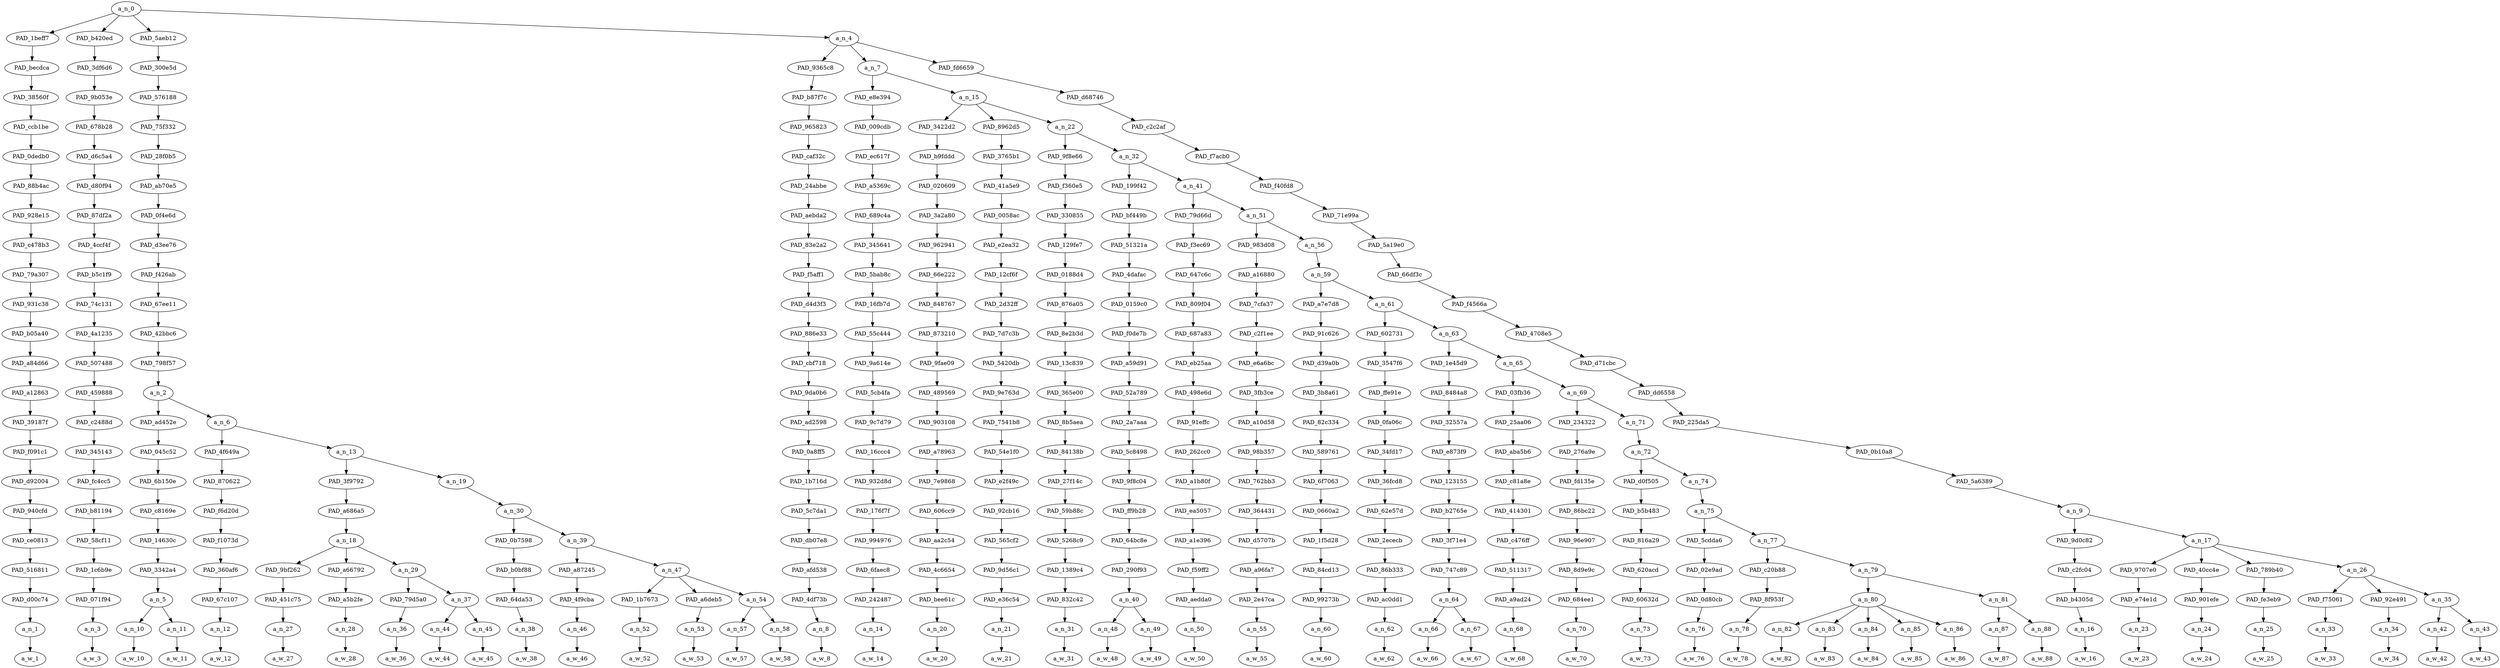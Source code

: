 strict digraph "" {
	a_n_0	[div_dir=1,
		index=0,
		level=22,
		pos="12.905120001898872,22!",
		text_span="[0, 1, 2, 3, 4, 5, 6, 7, 8, 9, 10, 11, 12, 13, 14, 15, 16, 17, 18, 19, 20, 21, 22, 23, 24, 25, 26, 27, 28, 29, 30, 31, 32, 33, 34, \
35, 36, 37, 38, 39, 40, 41, 42, 43, 44, 45, 46, 47, 48]",
		value=1.00000001];
	PAD_1beff7	[div_dir=1,
		index=0,
		level=21,
		pos="0.0,21!",
		text_span="[0]",
		value=0.03447274];
	a_n_0 -> PAD_1beff7;
	PAD_b420ed	[div_dir=1,
		index=2,
		level=21,
		pos="15.0,21!",
		text_span="[15]",
		value=0.00971196];
	a_n_0 -> PAD_b420ed;
	PAD_5aeb12	[div_dir=1,
		index=1,
		level=21,
		pos="3.411458333333333,21!",
		text_span="[1, 2, 3, 4, 5, 6, 7, 8, 9, 10, 11, 12, 13, 14]",
		value=0.22252629];
	a_n_0 -> PAD_5aeb12;
	a_n_4	[div_dir=1,
		index=3,
		level=21,
		pos="33.209021674262154,21!",
		text_span="[16, 17, 18, 19, 20, 21, 22, 23, 24, 25, 26, 27, 28, 29, 30, 31, 32, 33, 34, 35, 36, 37, 38, 39, 40, 41, 42, 43, 44, 45, 46, 47, \
48]",
		value=0.73324550];
	a_n_0 -> a_n_4;
	PAD_becdca	[div_dir=1,
		index=0,
		level=20,
		pos="0.0,20!",
		text_span="[0]",
		value=0.03447274];
	PAD_1beff7 -> PAD_becdca;
	PAD_38560f	[div_dir=1,
		index=0,
		level=19,
		pos="0.0,19!",
		text_span="[0]",
		value=0.03447274];
	PAD_becdca -> PAD_38560f;
	PAD_ccb1be	[div_dir=1,
		index=0,
		level=18,
		pos="0.0,18!",
		text_span="[0]",
		value=0.03447274];
	PAD_38560f -> PAD_ccb1be;
	PAD_0dedb0	[div_dir=1,
		index=0,
		level=17,
		pos="0.0,17!",
		text_span="[0]",
		value=0.03447274];
	PAD_ccb1be -> PAD_0dedb0;
	PAD_88b4ac	[div_dir=1,
		index=0,
		level=16,
		pos="0.0,16!",
		text_span="[0]",
		value=0.03447274];
	PAD_0dedb0 -> PAD_88b4ac;
	PAD_928e15	[div_dir=1,
		index=0,
		level=15,
		pos="0.0,15!",
		text_span="[0]",
		value=0.03447274];
	PAD_88b4ac -> PAD_928e15;
	PAD_c478b3	[div_dir=1,
		index=0,
		level=14,
		pos="0.0,14!",
		text_span="[0]",
		value=0.03447274];
	PAD_928e15 -> PAD_c478b3;
	PAD_79a307	[div_dir=1,
		index=0,
		level=13,
		pos="0.0,13!",
		text_span="[0]",
		value=0.03447274];
	PAD_c478b3 -> PAD_79a307;
	PAD_931c38	[div_dir=1,
		index=0,
		level=12,
		pos="0.0,12!",
		text_span="[0]",
		value=0.03447274];
	PAD_79a307 -> PAD_931c38;
	PAD_b05a40	[div_dir=1,
		index=0,
		level=11,
		pos="0.0,11!",
		text_span="[0]",
		value=0.03447274];
	PAD_931c38 -> PAD_b05a40;
	PAD_a84d66	[div_dir=1,
		index=0,
		level=10,
		pos="0.0,10!",
		text_span="[0]",
		value=0.03447274];
	PAD_b05a40 -> PAD_a84d66;
	PAD_a12863	[div_dir=1,
		index=0,
		level=9,
		pos="0.0,9!",
		text_span="[0]",
		value=0.03447274];
	PAD_a84d66 -> PAD_a12863;
	PAD_39187f	[div_dir=1,
		index=0,
		level=8,
		pos="0.0,8!",
		text_span="[0]",
		value=0.03447274];
	PAD_a12863 -> PAD_39187f;
	PAD_f091c1	[div_dir=1,
		index=0,
		level=7,
		pos="0.0,7!",
		text_span="[0]",
		value=0.03447274];
	PAD_39187f -> PAD_f091c1;
	PAD_d92004	[div_dir=1,
		index=0,
		level=6,
		pos="0.0,6!",
		text_span="[0]",
		value=0.03447274];
	PAD_f091c1 -> PAD_d92004;
	PAD_940cfd	[div_dir=1,
		index=0,
		level=5,
		pos="0.0,5!",
		text_span="[0]",
		value=0.03447274];
	PAD_d92004 -> PAD_940cfd;
	PAD_ce0813	[div_dir=1,
		index=0,
		level=4,
		pos="0.0,4!",
		text_span="[0]",
		value=0.03447274];
	PAD_940cfd -> PAD_ce0813;
	PAD_516811	[div_dir=1,
		index=0,
		level=3,
		pos="0.0,3!",
		text_span="[0]",
		value=0.03447274];
	PAD_ce0813 -> PAD_516811;
	PAD_d00c74	[div_dir=1,
		index=0,
		level=2,
		pos="0.0,2!",
		text_span="[0]",
		value=0.03447274];
	PAD_516811 -> PAD_d00c74;
	a_n_1	[div_dir=1,
		index=0,
		level=1,
		pos="0.0,1!",
		text_span="[0]",
		value=0.03447274];
	PAD_d00c74 -> a_n_1;
	a_w_1	[div_dir=0,
		index=0,
		level=0,
		pos="0,0!",
		text_span="[0]",
		value="<user>"];
	a_n_1 -> a_w_1;
	PAD_3df6d6	[div_dir=1,
		index=2,
		level=20,
		pos="15.0,20!",
		text_span="[15]",
		value=0.00971196];
	PAD_b420ed -> PAD_3df6d6;
	PAD_9b053e	[div_dir=1,
		index=2,
		level=19,
		pos="15.0,19!",
		text_span="[15]",
		value=0.00971196];
	PAD_3df6d6 -> PAD_9b053e;
	PAD_678b28	[div_dir=1,
		index=2,
		level=18,
		pos="15.0,18!",
		text_span="[15]",
		value=0.00971196];
	PAD_9b053e -> PAD_678b28;
	PAD_d6c5a4	[div_dir=1,
		index=2,
		level=17,
		pos="15.0,17!",
		text_span="[15]",
		value=0.00971196];
	PAD_678b28 -> PAD_d6c5a4;
	PAD_d80f94	[div_dir=1,
		index=2,
		level=16,
		pos="15.0,16!",
		text_span="[15]",
		value=0.00971196];
	PAD_d6c5a4 -> PAD_d80f94;
	PAD_87df2a	[div_dir=1,
		index=2,
		level=15,
		pos="15.0,15!",
		text_span="[15]",
		value=0.00971196];
	PAD_d80f94 -> PAD_87df2a;
	PAD_4ccf4f	[div_dir=1,
		index=2,
		level=14,
		pos="15.0,14!",
		text_span="[15]",
		value=0.00971196];
	PAD_87df2a -> PAD_4ccf4f;
	PAD_b5c1f9	[div_dir=1,
		index=2,
		level=13,
		pos="15.0,13!",
		text_span="[15]",
		value=0.00971196];
	PAD_4ccf4f -> PAD_b5c1f9;
	PAD_74c131	[div_dir=1,
		index=2,
		level=12,
		pos="15.0,12!",
		text_span="[15]",
		value=0.00971196];
	PAD_b5c1f9 -> PAD_74c131;
	PAD_4a1235	[div_dir=1,
		index=2,
		level=11,
		pos="15.0,11!",
		text_span="[15]",
		value=0.00971196];
	PAD_74c131 -> PAD_4a1235;
	PAD_507488	[div_dir=1,
		index=2,
		level=10,
		pos="15.0,10!",
		text_span="[15]",
		value=0.00971196];
	PAD_4a1235 -> PAD_507488;
	PAD_459888	[div_dir=1,
		index=2,
		level=9,
		pos="15.0,9!",
		text_span="[15]",
		value=0.00971196];
	PAD_507488 -> PAD_459888;
	PAD_c2488d	[div_dir=1,
		index=3,
		level=8,
		pos="15.0,8!",
		text_span="[15]",
		value=0.00971196];
	PAD_459888 -> PAD_c2488d;
	PAD_345143	[div_dir=1,
		index=4,
		level=7,
		pos="15.0,7!",
		text_span="[15]",
		value=0.00971196];
	PAD_c2488d -> PAD_345143;
	PAD_fc4cc5	[div_dir=1,
		index=5,
		level=6,
		pos="15.0,6!",
		text_span="[15]",
		value=0.00971196];
	PAD_345143 -> PAD_fc4cc5;
	PAD_b81194	[div_dir=1,
		index=5,
		level=5,
		pos="15.0,5!",
		text_span="[15]",
		value=0.00971196];
	PAD_fc4cc5 -> PAD_b81194;
	PAD_58cf11	[div_dir=1,
		index=6,
		level=4,
		pos="15.0,4!",
		text_span="[15]",
		value=0.00971196];
	PAD_b81194 -> PAD_58cf11;
	PAD_1c6b9e	[div_dir=1,
		index=9,
		level=3,
		pos="15.0,3!",
		text_span="[15]",
		value=0.00971196];
	PAD_58cf11 -> PAD_1c6b9e;
	PAD_071f94	[div_dir=1,
		index=12,
		level=2,
		pos="15.0,2!",
		text_span="[15]",
		value=0.00971196];
	PAD_1c6b9e -> PAD_071f94;
	a_n_3	[div_dir=1,
		index=15,
		level=1,
		pos="15.0,1!",
		text_span="[15]",
		value=0.00971196];
	PAD_071f94 -> a_n_3;
	a_w_3	[div_dir=0,
		index=15,
		level=0,
		pos="15,0!",
		text_span="[15]",
		value=but];
	a_n_3 -> a_w_3;
	PAD_300e5d	[div_dir=1,
		index=1,
		level=20,
		pos="3.411458333333333,20!",
		text_span="[1, 2, 3, 4, 5, 6, 7, 8, 9, 10, 11, 12, 13, 14]",
		value=0.22252629];
	PAD_5aeb12 -> PAD_300e5d;
	PAD_576188	[div_dir=1,
		index=1,
		level=19,
		pos="3.411458333333333,19!",
		text_span="[1, 2, 3, 4, 5, 6, 7, 8, 9, 10, 11, 12, 13, 14]",
		value=0.22252629];
	PAD_300e5d -> PAD_576188;
	PAD_75f332	[div_dir=1,
		index=1,
		level=18,
		pos="3.411458333333333,18!",
		text_span="[1, 2, 3, 4, 5, 6, 7, 8, 9, 10, 11, 12, 13, 14]",
		value=0.22252629];
	PAD_576188 -> PAD_75f332;
	PAD_28f0b5	[div_dir=1,
		index=1,
		level=17,
		pos="3.411458333333333,17!",
		text_span="[1, 2, 3, 4, 5, 6, 7, 8, 9, 10, 11, 12, 13, 14]",
		value=0.22252629];
	PAD_75f332 -> PAD_28f0b5;
	PAD_ab70e5	[div_dir=1,
		index=1,
		level=16,
		pos="3.411458333333333,16!",
		text_span="[1, 2, 3, 4, 5, 6, 7, 8, 9, 10, 11, 12, 13, 14]",
		value=0.22252629];
	PAD_28f0b5 -> PAD_ab70e5;
	PAD_0f4e6d	[div_dir=1,
		index=1,
		level=15,
		pos="3.411458333333333,15!",
		text_span="[1, 2, 3, 4, 5, 6, 7, 8, 9, 10, 11, 12, 13, 14]",
		value=0.22252629];
	PAD_ab70e5 -> PAD_0f4e6d;
	PAD_d3ee76	[div_dir=1,
		index=1,
		level=14,
		pos="3.411458333333333,14!",
		text_span="[1, 2, 3, 4, 5, 6, 7, 8, 9, 10, 11, 12, 13, 14]",
		value=0.22252629];
	PAD_0f4e6d -> PAD_d3ee76;
	PAD_f426ab	[div_dir=1,
		index=1,
		level=13,
		pos="3.411458333333333,13!",
		text_span="[1, 2, 3, 4, 5, 6, 7, 8, 9, 10, 11, 12, 13, 14]",
		value=0.22252629];
	PAD_d3ee76 -> PAD_f426ab;
	PAD_67ee11	[div_dir=1,
		index=1,
		level=12,
		pos="3.411458333333333,12!",
		text_span="[1, 2, 3, 4, 5, 6, 7, 8, 9, 10, 11, 12, 13, 14]",
		value=0.22252629];
	PAD_f426ab -> PAD_67ee11;
	PAD_42bbc6	[div_dir=1,
		index=1,
		level=11,
		pos="3.411458333333333,11!",
		text_span="[1, 2, 3, 4, 5, 6, 7, 8, 9, 10, 11, 12, 13, 14]",
		value=0.22252629];
	PAD_67ee11 -> PAD_42bbc6;
	PAD_798f57	[div_dir=1,
		index=1,
		level=10,
		pos="3.411458333333333,10!",
		text_span="[1, 2, 3, 4, 5, 6, 7, 8, 9, 10, 11, 12, 13, 14]",
		value=0.22252629];
	PAD_42bbc6 -> PAD_798f57;
	a_n_2	[div_dir=1,
		index=1,
		level=9,
		pos="3.411458333333333,9!",
		text_span="[1, 2, 3, 4, 5, 6, 7, 8, 9, 10, 11, 12, 13, 14]",
		value=0.22252629];
	PAD_798f57 -> a_n_2;
	PAD_ad452e	[div_dir=-1,
		index=1,
		level=8,
		pos="1.5,8!",
		text_span="[1, 2]",
		value=0.04190209];
	a_n_2 -> PAD_ad452e;
	a_n_6	[div_dir=1,
		index=2,
		level=8,
		pos="5.322916666666666,8!",
		text_span="[3, 4, 5, 6, 7, 8, 9, 10, 11, 12, 13, 14]",
		value=0.18061878];
	a_n_2 -> a_n_6;
	PAD_045c52	[div_dir=-1,
		index=1,
		level=7,
		pos="1.5,7!",
		text_span="[1, 2]",
		value=0.04190209];
	PAD_ad452e -> PAD_045c52;
	PAD_6b150e	[div_dir=-1,
		index=1,
		level=6,
		pos="1.5,6!",
		text_span="[1, 2]",
		value=0.04190209];
	PAD_045c52 -> PAD_6b150e;
	PAD_c8169e	[div_dir=-1,
		index=1,
		level=5,
		pos="1.5,5!",
		text_span="[1, 2]",
		value=0.04190209];
	PAD_6b150e -> PAD_c8169e;
	PAD_14630c	[div_dir=-1,
		index=1,
		level=4,
		pos="1.5,4!",
		text_span="[1, 2]",
		value=0.04190209];
	PAD_c8169e -> PAD_14630c;
	PAD_3342a4	[div_dir=-1,
		index=1,
		level=3,
		pos="1.5,3!",
		text_span="[1, 2]",
		value=0.04190209];
	PAD_14630c -> PAD_3342a4;
	a_n_5	[div_dir=-1,
		index=1,
		level=2,
		pos="1.5,2!",
		text_span="[1, 2]",
		value=0.04190209];
	PAD_3342a4 -> a_n_5;
	a_n_10	[div_dir=1,
		index=1,
		level=1,
		pos="1.0,1!",
		text_span="[1]",
		value=0.01861498];
	a_n_5 -> a_n_10;
	a_n_11	[div_dir=-1,
		index=2,
		level=1,
		pos="2.0,1!",
		text_span="[2]",
		value=0.02326236];
	a_n_5 -> a_n_11;
	a_w_10	[div_dir=0,
		index=1,
		level=0,
		pos="1,0!",
		text_span="[1]",
		value=some];
	a_n_10 -> a_w_10;
	a_w_11	[div_dir=0,
		index=2,
		level=0,
		pos="2,0!",
		text_span="[2]",
		value=apologies];
	a_n_11 -> a_w_11;
	PAD_4f649a	[div_dir=1,
		index=2,
		level=7,
		pos="3.0,7!",
		text_span="[3]",
		value=0.01387198];
	a_n_6 -> PAD_4f649a;
	a_n_13	[div_dir=1,
		index=3,
		level=7,
		pos="7.645833333333333,7!",
		text_span="[4, 5, 6, 7, 8, 9, 10, 11, 12, 13, 14]",
		value=0.16673089];
	a_n_6 -> a_n_13;
	PAD_870622	[div_dir=1,
		index=2,
		level=6,
		pos="3.0,6!",
		text_span="[3]",
		value=0.01387198];
	PAD_4f649a -> PAD_870622;
	PAD_f6d20d	[div_dir=1,
		index=2,
		level=5,
		pos="3.0,5!",
		text_span="[3]",
		value=0.01387198];
	PAD_870622 -> PAD_f6d20d;
	PAD_f1073d	[div_dir=1,
		index=2,
		level=4,
		pos="3.0,4!",
		text_span="[3]",
		value=0.01387198];
	PAD_f6d20d -> PAD_f1073d;
	PAD_360af6	[div_dir=1,
		index=2,
		level=3,
		pos="3.0,3!",
		text_span="[3]",
		value=0.01387198];
	PAD_f1073d -> PAD_360af6;
	PAD_67c107	[div_dir=1,
		index=2,
		level=2,
		pos="3.0,2!",
		text_span="[3]",
		value=0.01387198];
	PAD_360af6 -> PAD_67c107;
	a_n_12	[div_dir=1,
		index=3,
		level=1,
		pos="3.0,1!",
		text_span="[3]",
		value=0.01387198];
	PAD_67c107 -> a_n_12;
	a_w_12	[div_dir=0,
		index=3,
		level=0,
		pos="3,0!",
		text_span="[3]",
		value=are];
	a_n_12 -> a_w_12;
	PAD_3f9792	[div_dir=-1,
		index=3,
		level=6,
		pos="5.25,6!",
		text_span="[4, 5, 6, 7, 8]",
		value=0.07529135];
	a_n_13 -> PAD_3f9792;
	a_n_19	[div_dir=1,
		index=4,
		level=6,
		pos="10.041666666666666,6!",
		text_span="[9, 10, 11, 12, 13, 14]",
		value=0.09142578];
	a_n_13 -> a_n_19;
	PAD_a686a5	[div_dir=-1,
		index=3,
		level=5,
		pos="5.25,5!",
		text_span="[4, 5, 6, 7, 8]",
		value=0.07529135];
	PAD_3f9792 -> PAD_a686a5;
	a_n_18	[div_dir=-1,
		index=3,
		level=4,
		pos="5.25,4!",
		text_span="[4, 5, 6, 7, 8]",
		value=0.07529135];
	PAD_a686a5 -> a_n_18;
	PAD_9bf262	[div_dir=1,
		index=3,
		level=3,
		pos="4.0,3!",
		text_span="[4]",
		value=0.02130308];
	a_n_18 -> PAD_9bf262;
	PAD_a66792	[div_dir=1,
		index=4,
		level=3,
		pos="5.0,3!",
		text_span="[5]",
		value=0.01234890];
	a_n_18 -> PAD_a66792;
	a_n_29	[div_dir=-1,
		index=5,
		level=3,
		pos="6.75,3!",
		text_span="[6, 7, 8]",
		value=0.04163036];
	a_n_18 -> a_n_29;
	PAD_451c75	[div_dir=1,
		index=3,
		level=2,
		pos="4.0,2!",
		text_span="[4]",
		value=0.02130308];
	PAD_9bf262 -> PAD_451c75;
	a_n_27	[div_dir=1,
		index=4,
		level=1,
		pos="4.0,1!",
		text_span="[4]",
		value=0.02130308];
	PAD_451c75 -> a_n_27;
	a_w_27	[div_dir=0,
		index=4,
		level=0,
		pos="4,0!",
		text_span="[4]",
		value=genuine];
	a_n_27 -> a_w_27;
	PAD_a5b2fe	[div_dir=1,
		index=4,
		level=2,
		pos="5.0,2!",
		text_span="[5]",
		value=0.01234890];
	PAD_a66792 -> PAD_a5b2fe;
	a_n_28	[div_dir=1,
		index=5,
		level=1,
		pos="5.0,1!",
		text_span="[5]",
		value=0.01234890];
	PAD_a5b2fe -> a_n_28;
	a_w_28	[div_dir=0,
		index=5,
		level=0,
		pos="5,0!",
		text_span="[5]",
		value=and];
	a_n_28 -> a_w_28;
	PAD_79d5a0	[div_dir=1,
		index=5,
		level=2,
		pos="6.0,2!",
		text_span="[6]",
		value=0.01152310];
	a_n_29 -> PAD_79d5a0;
	a_n_37	[div_dir=-1,
		index=6,
		level=2,
		pos="7.5,2!",
		text_span="[7, 8]",
		value=0.03006750];
	a_n_29 -> a_n_37;
	a_n_36	[div_dir=1,
		index=6,
		level=1,
		pos="6.0,1!",
		text_span="[6]",
		value=0.01152310];
	PAD_79d5a0 -> a_n_36;
	a_w_36	[div_dir=0,
		index=6,
		level=0,
		pos="6,0!",
		text_span="[6]",
		value=from];
	a_n_36 -> a_w_36;
	a_n_44	[div_dir=-1,
		index=7,
		level=1,
		pos="7.0,1!",
		text_span="[7]",
		value=0.01093922];
	a_n_37 -> a_n_44;
	a_n_45	[div_dir=-1,
		index=8,
		level=1,
		pos="8.0,1!",
		text_span="[8]",
		value=0.01906449];
	a_n_37 -> a_n_45;
	a_w_44	[div_dir=0,
		index=7,
		level=0,
		pos="7,0!",
		text_span="[7]",
		value=the];
	a_n_44 -> a_w_44;
	a_w_45	[div_dir=0,
		index=8,
		level=0,
		pos="8,0!",
		text_span="[8]",
		value=heart];
	a_n_45 -> a_w_45;
	a_n_30	[div_dir=1,
		index=4,
		level=5,
		pos="10.041666666666666,5!",
		text_span="[9, 10, 11, 12, 13, 14]",
		value=0.09139891];
	a_n_19 -> a_n_30;
	PAD_0b7598	[div_dir=-1,
		index=4,
		level=4,
		pos="9.0,4!",
		text_span="[9]",
		value=0.01215297];
	a_n_30 -> PAD_0b7598;
	a_n_39	[div_dir=1,
		index=5,
		level=4,
		pos="11.083333333333332,4!",
		text_span="[10, 11, 12, 13, 14]",
		value=0.07921907];
	a_n_30 -> a_n_39;
	PAD_b0bf88	[div_dir=-1,
		index=6,
		level=3,
		pos="9.0,3!",
		text_span="[9]",
		value=0.01215297];
	PAD_0b7598 -> PAD_b0bf88;
	PAD_64da53	[div_dir=-1,
		index=7,
		level=2,
		pos="9.0,2!",
		text_span="[9]",
		value=0.01215297];
	PAD_b0bf88 -> PAD_64da53;
	a_n_38	[div_dir=-1,
		index=9,
		level=1,
		pos="9.0,1!",
		text_span="[9]",
		value=0.01215297];
	PAD_64da53 -> a_n_38;
	a_w_38	[div_dir=0,
		index=9,
		level=0,
		pos="9,0!",
		text_span="[9]",
		value=this];
	a_n_38 -> a_w_38;
	PAD_a87245	[div_dir=-1,
		index=7,
		level=3,
		pos="10.0,3!",
		text_span="[10]",
		value=0.01193823];
	a_n_39 -> PAD_a87245;
	a_n_47	[div_dir=1,
		index=8,
		level=3,
		pos="12.166666666666666,3!",
		text_span="[11, 12, 13, 14]",
		value=0.06724664];
	a_n_39 -> a_n_47;
	PAD_4f9cba	[div_dir=-1,
		index=8,
		level=2,
		pos="10.0,2!",
		text_span="[10]",
		value=0.01193823];
	PAD_a87245 -> PAD_4f9cba;
	a_n_46	[div_dir=-1,
		index=10,
		level=1,
		pos="10.0,1!",
		text_span="[10]",
		value=0.01193823];
	PAD_4f9cba -> a_n_46;
	a_w_46	[div_dir=0,
		index=10,
		level=0,
		pos="10,0!",
		text_span="[10]",
		value=is];
	a_n_46 -> a_w_46;
	PAD_1b7673	[div_dir=1,
		index=9,
		level=2,
		pos="11.0,2!",
		text_span="[11]",
		value=0.01833222];
	a_n_47 -> PAD_1b7673;
	PAD_a6deb5	[div_dir=1,
		index=10,
		level=2,
		pos="12.0,2!",
		text_span="[12]",
		value=0.01620833];
	a_n_47 -> PAD_a6deb5;
	a_n_54	[div_dir=1,
		index=11,
		level=2,
		pos="13.5,2!",
		text_span="[13, 14]",
		value=0.03264577];
	a_n_47 -> a_n_54;
	a_n_52	[div_dir=1,
		index=11,
		level=1,
		pos="11.0,1!",
		text_span="[11]",
		value=0.01833222];
	PAD_1b7673 -> a_n_52;
	a_w_52	[div_dir=0,
		index=11,
		level=0,
		pos="11,0!",
		text_span="[11]",
		value=lame];
	a_n_52 -> a_w_52;
	a_n_53	[div_dir=1,
		index=12,
		level=1,
		pos="12.0,1!",
		text_span="[12]",
		value=0.01620833];
	PAD_a6deb5 -> a_n_53;
	a_w_53	[div_dir=0,
		index=12,
		level=0,
		pos="12,0!",
		text_span="[12]",
		value=merely];
	a_n_53 -> a_w_53;
	a_n_57	[div_dir=-1,
		index=13,
		level=1,
		pos="13.0,1!",
		text_span="[13]",
		value=0.01872699];
	a_n_54 -> a_n_57;
	a_n_58	[div_dir=1,
		index=14,
		level=1,
		pos="14.0,1!",
		text_span="[14]",
		value=0.01389809];
	a_n_54 -> a_n_58;
	a_w_57	[div_dir=0,
		index=13,
		level=0,
		pos="13,0!",
		text_span="[13]",
		value=damage];
	a_n_57 -> a_w_57;
	a_w_58	[div_dir=0,
		index=14,
		level=0,
		pos="14,0!",
		text_span="[14]",
		value=control];
	a_n_58 -> a_w_58;
	PAD_9365c8	[div_dir=1,
		index=4,
		level=20,
		pos="40.0,20!",
		text_span="[40]",
		value=0.01862203];
	a_n_4 -> PAD_9365c8;
	a_n_7	[div_dir=1,
		index=3,
		level=20,
		pos="17.231231689453125,20!",
		text_span="[16, 17, 18, 19, 20, 21, 22, 23, 24, 25, 26, 27, 28, 29, 30, 31, 32, 33, 34, 35, 36, 37, 38, 39]",
		value=0.42766916];
	a_n_4 -> a_n_7;
	PAD_fd6659	[div_dir=-1,
		index=5,
		level=20,
		pos="42.39583333333333,20!",
		text_span="[41, 42, 43, 44, 45, 46, 47, 48]",
		value=0.28692104];
	a_n_4 -> PAD_fd6659;
	PAD_b87f7c	[div_dir=1,
		index=5,
		level=19,
		pos="40.0,19!",
		text_span="[40]",
		value=0.01862203];
	PAD_9365c8 -> PAD_b87f7c;
	PAD_965823	[div_dir=1,
		index=7,
		level=18,
		pos="40.0,18!",
		text_span="[40]",
		value=0.01862203];
	PAD_b87f7c -> PAD_965823;
	PAD_caf32c	[div_dir=1,
		index=8,
		level=17,
		pos="40.0,17!",
		text_span="[40]",
		value=0.01862203];
	PAD_965823 -> PAD_caf32c;
	PAD_24abbe	[div_dir=1,
		index=9,
		level=16,
		pos="40.0,16!",
		text_span="[40]",
		value=0.01862203];
	PAD_caf32c -> PAD_24abbe;
	PAD_aebda2	[div_dir=1,
		index=10,
		level=15,
		pos="40.0,15!",
		text_span="[40]",
		value=0.01862203];
	PAD_24abbe -> PAD_aebda2;
	PAD_83e2a2	[div_dir=1,
		index=11,
		level=14,
		pos="40.0,14!",
		text_span="[40]",
		value=0.01862203];
	PAD_aebda2 -> PAD_83e2a2;
	PAD_f5aff1	[div_dir=1,
		index=11,
		level=13,
		pos="40.0,13!",
		text_span="[40]",
		value=0.01862203];
	PAD_83e2a2 -> PAD_f5aff1;
	PAD_d4d3f3	[div_dir=1,
		index=12,
		level=12,
		pos="40.0,12!",
		text_span="[40]",
		value=0.01862203];
	PAD_f5aff1 -> PAD_d4d3f3;
	PAD_886e33	[div_dir=1,
		index=13,
		level=11,
		pos="40.0,11!",
		text_span="[40]",
		value=0.01862203];
	PAD_d4d3f3 -> PAD_886e33;
	PAD_cbf718	[div_dir=1,
		index=14,
		level=10,
		pos="40.0,10!",
		text_span="[40]",
		value=0.01862203];
	PAD_886e33 -> PAD_cbf718;
	PAD_9da0b6	[div_dir=1,
		index=15,
		level=9,
		pos="40.0,9!",
		text_span="[40]",
		value=0.01862203];
	PAD_cbf718 -> PAD_9da0b6;
	PAD_ad2598	[div_dir=1,
		index=17,
		level=8,
		pos="40.0,8!",
		text_span="[40]",
		value=0.01862203];
	PAD_9da0b6 -> PAD_ad2598;
	PAD_0a8ff5	[div_dir=1,
		index=18,
		level=7,
		pos="40.0,7!",
		text_span="[40]",
		value=0.01862203];
	PAD_ad2598 -> PAD_0a8ff5;
	PAD_1b716d	[div_dir=1,
		index=20,
		level=6,
		pos="40.0,6!",
		text_span="[40]",
		value=0.01862203];
	PAD_0a8ff5 -> PAD_1b716d;
	PAD_5c7da1	[div_dir=1,
		index=20,
		level=5,
		pos="40.0,5!",
		text_span="[40]",
		value=0.01862203];
	PAD_1b716d -> PAD_5c7da1;
	PAD_db07e8	[div_dir=1,
		index=22,
		level=4,
		pos="40.0,4!",
		text_span="[40]",
		value=0.01862203];
	PAD_5c7da1 -> PAD_db07e8;
	PAD_afd538	[div_dir=1,
		index=26,
		level=3,
		pos="40.0,3!",
		text_span="[40]",
		value=0.01862203];
	PAD_db07e8 -> PAD_afd538;
	PAD_4df73b	[div_dir=1,
		index=30,
		level=2,
		pos="40.0,2!",
		text_span="[40]",
		value=0.01862203];
	PAD_afd538 -> PAD_4df73b;
	a_n_8	[div_dir=1,
		index=40,
		level=1,
		pos="40.0,1!",
		text_span="[40]",
		value=0.01862203];
	PAD_4df73b -> a_n_8;
	a_w_8	[div_dir=0,
		index=40,
		level=0,
		pos="40,0!",
		text_span="[40]",
		value=you1];
	a_n_8 -> a_w_8;
	PAD_e8e394	[div_dir=-1,
		index=3,
		level=19,
		pos="16.0,19!",
		text_span="[16]",
		value=0.01302394];
	a_n_7 -> PAD_e8e394;
	a_n_15	[div_dir=1,
		index=4,
		level=19,
		pos="18.46246337890625,19!",
		text_span="[17, 18, 19, 20, 21, 22, 23, 24, 25, 26, 27, 28, 29, 30, 31, 32, 33, 34, 35, 36, 37, 38, 39]",
		value=0.41454305];
	a_n_7 -> a_n_15;
	PAD_009cdb	[div_dir=-1,
		index=3,
		level=18,
		pos="16.0,18!",
		text_span="[16]",
		value=0.01302394];
	PAD_e8e394 -> PAD_009cdb;
	PAD_ec617f	[div_dir=-1,
		index=3,
		level=17,
		pos="16.0,17!",
		text_span="[16]",
		value=0.01302394];
	PAD_009cdb -> PAD_ec617f;
	PAD_a5369c	[div_dir=-1,
		index=3,
		level=16,
		pos="16.0,16!",
		text_span="[16]",
		value=0.01302394];
	PAD_ec617f -> PAD_a5369c;
	PAD_689c4a	[div_dir=-1,
		index=3,
		level=15,
		pos="16.0,15!",
		text_span="[16]",
		value=0.01302394];
	PAD_a5369c -> PAD_689c4a;
	PAD_345641	[div_dir=-1,
		index=3,
		level=14,
		pos="16.0,14!",
		text_span="[16]",
		value=0.01302394];
	PAD_689c4a -> PAD_345641;
	PAD_5bab8c	[div_dir=-1,
		index=3,
		level=13,
		pos="16.0,13!",
		text_span="[16]",
		value=0.01302394];
	PAD_345641 -> PAD_5bab8c;
	PAD_16fb7d	[div_dir=-1,
		index=3,
		level=12,
		pos="16.0,12!",
		text_span="[16]",
		value=0.01302394];
	PAD_5bab8c -> PAD_16fb7d;
	PAD_55c444	[div_dir=-1,
		index=3,
		level=11,
		pos="16.0,11!",
		text_span="[16]",
		value=0.01302394];
	PAD_16fb7d -> PAD_55c444;
	PAD_9a614e	[div_dir=-1,
		index=3,
		level=10,
		pos="16.0,10!",
		text_span="[16]",
		value=0.01302394];
	PAD_55c444 -> PAD_9a614e;
	PAD_5cb4fa	[div_dir=-1,
		index=3,
		level=9,
		pos="16.0,9!",
		text_span="[16]",
		value=0.01302394];
	PAD_9a614e -> PAD_5cb4fa;
	PAD_9c7d79	[div_dir=-1,
		index=4,
		level=8,
		pos="16.0,8!",
		text_span="[16]",
		value=0.01302394];
	PAD_5cb4fa -> PAD_9c7d79;
	PAD_16ccc4	[div_dir=-1,
		index=5,
		level=7,
		pos="16.0,7!",
		text_span="[16]",
		value=0.01302394];
	PAD_9c7d79 -> PAD_16ccc4;
	PAD_932d8d	[div_dir=-1,
		index=6,
		level=6,
		pos="16.0,6!",
		text_span="[16]",
		value=0.01302394];
	PAD_16ccc4 -> PAD_932d8d;
	PAD_176f7f	[div_dir=-1,
		index=6,
		level=5,
		pos="16.0,5!",
		text_span="[16]",
		value=0.01302394];
	PAD_932d8d -> PAD_176f7f;
	PAD_994976	[div_dir=-1,
		index=7,
		level=4,
		pos="16.0,4!",
		text_span="[16]",
		value=0.01302394];
	PAD_176f7f -> PAD_994976;
	PAD_6faec8	[div_dir=-1,
		index=10,
		level=3,
		pos="16.0,3!",
		text_span="[16]",
		value=0.01302394];
	PAD_994976 -> PAD_6faec8;
	PAD_242487	[div_dir=-1,
		index=13,
		level=2,
		pos="16.0,2!",
		text_span="[16]",
		value=0.01302394];
	PAD_6faec8 -> PAD_242487;
	a_n_14	[div_dir=-1,
		index=16,
		level=1,
		pos="16.0,1!",
		text_span="[16]",
		value=0.01302394];
	PAD_242487 -> a_n_14;
	a_w_14	[div_dir=0,
		index=16,
		level=0,
		pos="16,0!",
		text_span="[16]",
		value=you];
	a_n_14 -> a_w_14;
	PAD_3422d2	[div_dir=-1,
		index=4,
		level=18,
		pos="17.0,18!",
		text_span="[17]",
		value=0.01052874];
	a_n_15 -> PAD_3422d2;
	PAD_8962d5	[div_dir=1,
		index=5,
		level=18,
		pos="18.0,18!",
		text_span="[18]",
		value=0.00859639];
	a_n_15 -> PAD_8962d5;
	a_n_22	[div_dir=1,
		index=6,
		level=18,
		pos="20.38739013671875,18!",
		text_span="[19, 20, 21, 22, 23, 24, 25, 26, 27, 28, 29, 30, 31, 32, 33, 34, 35, 36, 37, 38, 39]",
		value=0.39530977];
	a_n_15 -> a_n_22;
	PAD_b9fddd	[div_dir=-1,
		index=4,
		level=17,
		pos="17.0,17!",
		text_span="[17]",
		value=0.01052874];
	PAD_3422d2 -> PAD_b9fddd;
	PAD_020609	[div_dir=-1,
		index=4,
		level=16,
		pos="17.0,16!",
		text_span="[17]",
		value=0.01052874];
	PAD_b9fddd -> PAD_020609;
	PAD_3a2a80	[div_dir=-1,
		index=4,
		level=15,
		pos="17.0,15!",
		text_span="[17]",
		value=0.01052874];
	PAD_020609 -> PAD_3a2a80;
	PAD_962941	[div_dir=-1,
		index=4,
		level=14,
		pos="17.0,14!",
		text_span="[17]",
		value=0.01052874];
	PAD_3a2a80 -> PAD_962941;
	PAD_66e222	[div_dir=-1,
		index=4,
		level=13,
		pos="17.0,13!",
		text_span="[17]",
		value=0.01052874];
	PAD_962941 -> PAD_66e222;
	PAD_848767	[div_dir=-1,
		index=4,
		level=12,
		pos="17.0,12!",
		text_span="[17]",
		value=0.01052874];
	PAD_66e222 -> PAD_848767;
	PAD_873210	[div_dir=-1,
		index=4,
		level=11,
		pos="17.0,11!",
		text_span="[17]",
		value=0.01052874];
	PAD_848767 -> PAD_873210;
	PAD_9fae09	[div_dir=-1,
		index=4,
		level=10,
		pos="17.0,10!",
		text_span="[17]",
		value=0.01052874];
	PAD_873210 -> PAD_9fae09;
	PAD_489569	[div_dir=-1,
		index=4,
		level=9,
		pos="17.0,9!",
		text_span="[17]",
		value=0.01052874];
	PAD_9fae09 -> PAD_489569;
	PAD_903108	[div_dir=-1,
		index=5,
		level=8,
		pos="17.0,8!",
		text_span="[17]",
		value=0.01052874];
	PAD_489569 -> PAD_903108;
	PAD_a78963	[div_dir=-1,
		index=6,
		level=7,
		pos="17.0,7!",
		text_span="[17]",
		value=0.01052874];
	PAD_903108 -> PAD_a78963;
	PAD_7e9868	[div_dir=-1,
		index=7,
		level=6,
		pos="17.0,6!",
		text_span="[17]",
		value=0.01052874];
	PAD_a78963 -> PAD_7e9868;
	PAD_606cc9	[div_dir=-1,
		index=7,
		level=5,
		pos="17.0,5!",
		text_span="[17]",
		value=0.01052874];
	PAD_7e9868 -> PAD_606cc9;
	PAD_aa2c54	[div_dir=-1,
		index=8,
		level=4,
		pos="17.0,4!",
		text_span="[17]",
		value=0.01052874];
	PAD_606cc9 -> PAD_aa2c54;
	PAD_4c6654	[div_dir=-1,
		index=11,
		level=3,
		pos="17.0,3!",
		text_span="[17]",
		value=0.01052874];
	PAD_aa2c54 -> PAD_4c6654;
	PAD_bee61c	[div_dir=-1,
		index=14,
		level=2,
		pos="17.0,2!",
		text_span="[17]",
		value=0.01052874];
	PAD_4c6654 -> PAD_bee61c;
	a_n_20	[div_dir=-1,
		index=17,
		level=1,
		pos="17.0,1!",
		text_span="[17]",
		value=0.01052874];
	PAD_bee61c -> a_n_20;
	a_w_20	[div_dir=0,
		index=17,
		level=0,
		pos="17,0!",
		text_span="[17]",
		value=can];
	a_n_20 -> a_w_20;
	PAD_3765b1	[div_dir=1,
		index=5,
		level=17,
		pos="18.0,17!",
		text_span="[18]",
		value=0.00859639];
	PAD_8962d5 -> PAD_3765b1;
	PAD_41a5e9	[div_dir=1,
		index=5,
		level=16,
		pos="18.0,16!",
		text_span="[18]",
		value=0.00859639];
	PAD_3765b1 -> PAD_41a5e9;
	PAD_0058ac	[div_dir=1,
		index=5,
		level=15,
		pos="18.0,15!",
		text_span="[18]",
		value=0.00859639];
	PAD_41a5e9 -> PAD_0058ac;
	PAD_e2ea32	[div_dir=1,
		index=5,
		level=14,
		pos="18.0,14!",
		text_span="[18]",
		value=0.00859639];
	PAD_0058ac -> PAD_e2ea32;
	PAD_12cf6f	[div_dir=1,
		index=5,
		level=13,
		pos="18.0,13!",
		text_span="[18]",
		value=0.00859639];
	PAD_e2ea32 -> PAD_12cf6f;
	PAD_2d32ff	[div_dir=1,
		index=5,
		level=12,
		pos="18.0,12!",
		text_span="[18]",
		value=0.00859639];
	PAD_12cf6f -> PAD_2d32ff;
	PAD_7d7c3b	[div_dir=1,
		index=5,
		level=11,
		pos="18.0,11!",
		text_span="[18]",
		value=0.00859639];
	PAD_2d32ff -> PAD_7d7c3b;
	PAD_5420db	[div_dir=1,
		index=5,
		level=10,
		pos="18.0,10!",
		text_span="[18]",
		value=0.00859639];
	PAD_7d7c3b -> PAD_5420db;
	PAD_9e763d	[div_dir=1,
		index=5,
		level=9,
		pos="18.0,9!",
		text_span="[18]",
		value=0.00859639];
	PAD_5420db -> PAD_9e763d;
	PAD_7541b8	[div_dir=1,
		index=6,
		level=8,
		pos="18.0,8!",
		text_span="[18]",
		value=0.00859639];
	PAD_9e763d -> PAD_7541b8;
	PAD_54e1f0	[div_dir=1,
		index=7,
		level=7,
		pos="18.0,7!",
		text_span="[18]",
		value=0.00859639];
	PAD_7541b8 -> PAD_54e1f0;
	PAD_e2f49c	[div_dir=1,
		index=8,
		level=6,
		pos="18.0,6!",
		text_span="[18]",
		value=0.00859639];
	PAD_54e1f0 -> PAD_e2f49c;
	PAD_92cb16	[div_dir=1,
		index=8,
		level=5,
		pos="18.0,5!",
		text_span="[18]",
		value=0.00859639];
	PAD_e2f49c -> PAD_92cb16;
	PAD_565cf2	[div_dir=1,
		index=9,
		level=4,
		pos="18.0,4!",
		text_span="[18]",
		value=0.00859639];
	PAD_92cb16 -> PAD_565cf2;
	PAD_9d56c1	[div_dir=1,
		index=12,
		level=3,
		pos="18.0,3!",
		text_span="[18]",
		value=0.00859639];
	PAD_565cf2 -> PAD_9d56c1;
	PAD_e36c54	[div_dir=1,
		index=15,
		level=2,
		pos="18.0,2!",
		text_span="[18]",
		value=0.00859639];
	PAD_9d56c1 -> PAD_e36c54;
	a_n_21	[div_dir=1,
		index=18,
		level=1,
		pos="18.0,1!",
		text_span="[18]",
		value=0.00859639];
	PAD_e36c54 -> a_n_21;
	a_w_21	[div_dir=0,
		index=18,
		level=0,
		pos="18,0!",
		text_span="[18]",
		value=not];
	a_n_21 -> a_w_21;
	PAD_9f8e66	[div_dir=1,
		index=6,
		level=17,
		pos="19.0,17!",
		text_span="[19]",
		value=0.01242271];
	a_n_22 -> PAD_9f8e66;
	a_n_32	[div_dir=1,
		index=7,
		level=17,
		pos="21.7747802734375,17!",
		text_span="[20, 21, 22, 23, 24, 25, 26, 27, 28, 29, 30, 31, 32, 33, 34, 35, 36, 37, 38, 39]",
		value=0.38278208];
	a_n_22 -> a_n_32;
	PAD_f360e5	[div_dir=1,
		index=6,
		level=16,
		pos="19.0,16!",
		text_span="[19]",
		value=0.01242271];
	PAD_9f8e66 -> PAD_f360e5;
	PAD_330855	[div_dir=1,
		index=6,
		level=15,
		pos="19.0,15!",
		text_span="[19]",
		value=0.01242271];
	PAD_f360e5 -> PAD_330855;
	PAD_129fe7	[div_dir=1,
		index=6,
		level=14,
		pos="19.0,14!",
		text_span="[19]",
		value=0.01242271];
	PAD_330855 -> PAD_129fe7;
	PAD_0188d4	[div_dir=1,
		index=6,
		level=13,
		pos="19.0,13!",
		text_span="[19]",
		value=0.01242271];
	PAD_129fe7 -> PAD_0188d4;
	PAD_876a05	[div_dir=1,
		index=6,
		level=12,
		pos="19.0,12!",
		text_span="[19]",
		value=0.01242271];
	PAD_0188d4 -> PAD_876a05;
	PAD_8e2b3d	[div_dir=1,
		index=6,
		level=11,
		pos="19.0,11!",
		text_span="[19]",
		value=0.01242271];
	PAD_876a05 -> PAD_8e2b3d;
	PAD_13c839	[div_dir=1,
		index=6,
		level=10,
		pos="19.0,10!",
		text_span="[19]",
		value=0.01242271];
	PAD_8e2b3d -> PAD_13c839;
	PAD_365e00	[div_dir=1,
		index=6,
		level=9,
		pos="19.0,9!",
		text_span="[19]",
		value=0.01242271];
	PAD_13c839 -> PAD_365e00;
	PAD_8b5aea	[div_dir=1,
		index=7,
		level=8,
		pos="19.0,8!",
		text_span="[19]",
		value=0.01242271];
	PAD_365e00 -> PAD_8b5aea;
	PAD_84138b	[div_dir=1,
		index=8,
		level=7,
		pos="19.0,7!",
		text_span="[19]",
		value=0.01242271];
	PAD_8b5aea -> PAD_84138b;
	PAD_27f14c	[div_dir=1,
		index=9,
		level=6,
		pos="19.0,6!",
		text_span="[19]",
		value=0.01242271];
	PAD_84138b -> PAD_27f14c;
	PAD_59b88c	[div_dir=1,
		index=9,
		level=5,
		pos="19.0,5!",
		text_span="[19]",
		value=0.01242271];
	PAD_27f14c -> PAD_59b88c;
	PAD_5268c9	[div_dir=1,
		index=10,
		level=4,
		pos="19.0,4!",
		text_span="[19]",
		value=0.01242271];
	PAD_59b88c -> PAD_5268c9;
	PAD_1389c4	[div_dir=1,
		index=13,
		level=3,
		pos="19.0,3!",
		text_span="[19]",
		value=0.01242271];
	PAD_5268c9 -> PAD_1389c4;
	PAD_832c42	[div_dir=1,
		index=16,
		level=2,
		pos="19.0,2!",
		text_span="[19]",
		value=0.01242271];
	PAD_1389c4 -> PAD_832c42;
	a_n_31	[div_dir=1,
		index=19,
		level=1,
		pos="19.0,1!",
		text_span="[19]",
		value=0.01242271];
	PAD_832c42 -> a_n_31;
	a_w_31	[div_dir=0,
		index=19,
		level=0,
		pos="19,0!",
		text_span="[19]",
		value=control1];
	a_n_31 -> a_w_31;
	PAD_199f42	[div_dir=-1,
		index=7,
		level=16,
		pos="20.5,16!",
		text_span="[20, 21]",
		value=0.02726387];
	a_n_32 -> PAD_199f42;
	a_n_41	[div_dir=1,
		index=8,
		level=16,
		pos="23.049560546875,16!",
		text_span="[22, 23, 24, 25, 26, 27, 28, 29, 30, 31, 32, 33, 34, 35, 36, 37, 38, 39]",
		value=0.35541336];
	a_n_32 -> a_n_41;
	PAD_bf449b	[div_dir=-1,
		index=7,
		level=15,
		pos="20.5,15!",
		text_span="[20, 21]",
		value=0.02726387];
	PAD_199f42 -> PAD_bf449b;
	PAD_51321a	[div_dir=-1,
		index=7,
		level=14,
		pos="20.5,14!",
		text_span="[20, 21]",
		value=0.02726387];
	PAD_bf449b -> PAD_51321a;
	PAD_4dafac	[div_dir=-1,
		index=7,
		level=13,
		pos="20.5,13!",
		text_span="[20, 21]",
		value=0.02726387];
	PAD_51321a -> PAD_4dafac;
	PAD_0159c0	[div_dir=-1,
		index=7,
		level=12,
		pos="20.5,12!",
		text_span="[20, 21]",
		value=0.02726387];
	PAD_4dafac -> PAD_0159c0;
	PAD_f0de7b	[div_dir=-1,
		index=7,
		level=11,
		pos="20.5,11!",
		text_span="[20, 21]",
		value=0.02726387];
	PAD_0159c0 -> PAD_f0de7b;
	PAD_a59d91	[div_dir=-1,
		index=7,
		level=10,
		pos="20.5,10!",
		text_span="[20, 21]",
		value=0.02726387];
	PAD_f0de7b -> PAD_a59d91;
	PAD_52a789	[div_dir=-1,
		index=7,
		level=9,
		pos="20.5,9!",
		text_span="[20, 21]",
		value=0.02726387];
	PAD_a59d91 -> PAD_52a789;
	PAD_2a7aaa	[div_dir=-1,
		index=8,
		level=8,
		pos="20.5,8!",
		text_span="[20, 21]",
		value=0.02726387];
	PAD_52a789 -> PAD_2a7aaa;
	PAD_5c8498	[div_dir=-1,
		index=9,
		level=7,
		pos="20.5,7!",
		text_span="[20, 21]",
		value=0.02726387];
	PAD_2a7aaa -> PAD_5c8498;
	PAD_9f8c04	[div_dir=-1,
		index=10,
		level=6,
		pos="20.5,6!",
		text_span="[20, 21]",
		value=0.02726387];
	PAD_5c8498 -> PAD_9f8c04;
	PAD_ff9b28	[div_dir=-1,
		index=10,
		level=5,
		pos="20.5,5!",
		text_span="[20, 21]",
		value=0.02726387];
	PAD_9f8c04 -> PAD_ff9b28;
	PAD_64bc8e	[div_dir=-1,
		index=11,
		level=4,
		pos="20.5,4!",
		text_span="[20, 21]",
		value=0.02726387];
	PAD_ff9b28 -> PAD_64bc8e;
	PAD_290f93	[div_dir=-1,
		index=14,
		level=3,
		pos="20.5,3!",
		text_span="[20, 21]",
		value=0.02726387];
	PAD_64bc8e -> PAD_290f93;
	a_n_40	[div_dir=-1,
		index=17,
		level=2,
		pos="20.5,2!",
		text_span="[20, 21]",
		value=0.02726387];
	PAD_290f93 -> a_n_40;
	a_n_48	[div_dir=-1,
		index=20,
		level=1,
		pos="20.0,1!",
		text_span="[20]",
		value=0.01054426];
	a_n_40 -> a_n_48;
	a_n_49	[div_dir=1,
		index=21,
		level=1,
		pos="21.0,1!",
		text_span="[21]",
		value=0.01670199];
	a_n_40 -> a_n_49;
	a_w_48	[div_dir=0,
		index=20,
		level=0,
		pos="20,0!",
		text_span="[20]",
		value=the1];
	a_n_48 -> a_w_48;
	a_w_49	[div_dir=0,
		index=21,
		level=0,
		pos="21,0!",
		text_span="[21]",
		value=damage1];
	a_n_49 -> a_w_49;
	PAD_79d66d	[div_dir=-1,
		index=8,
		level=15,
		pos="22.0,15!",
		text_span="[22]",
		value=0.01015469];
	a_n_41 -> PAD_79d66d;
	a_n_51	[div_dir=1,
		index=9,
		level=15,
		pos="24.09912109375,15!",
		text_span="[23, 24, 25, 26, 27, 28, 29, 30, 31, 32, 33, 34, 35, 36, 37, 38, 39]",
		value=0.34514244];
	a_n_41 -> a_n_51;
	PAD_f3ec69	[div_dir=-1,
		index=8,
		level=14,
		pos="22.0,14!",
		text_span="[22]",
		value=0.01015469];
	PAD_79d66d -> PAD_f3ec69;
	PAD_647c6c	[div_dir=-1,
		index=8,
		level=13,
		pos="22.0,13!",
		text_span="[22]",
		value=0.01015469];
	PAD_f3ec69 -> PAD_647c6c;
	PAD_809f04	[div_dir=-1,
		index=8,
		level=12,
		pos="22.0,12!",
		text_span="[22]",
		value=0.01015469];
	PAD_647c6c -> PAD_809f04;
	PAD_687a83	[div_dir=-1,
		index=8,
		level=11,
		pos="22.0,11!",
		text_span="[22]",
		value=0.01015469];
	PAD_809f04 -> PAD_687a83;
	PAD_eb25aa	[div_dir=-1,
		index=8,
		level=10,
		pos="22.0,10!",
		text_span="[22]",
		value=0.01015469];
	PAD_687a83 -> PAD_eb25aa;
	PAD_498e6d	[div_dir=-1,
		index=8,
		level=9,
		pos="22.0,9!",
		text_span="[22]",
		value=0.01015469];
	PAD_eb25aa -> PAD_498e6d;
	PAD_91effc	[div_dir=-1,
		index=9,
		level=8,
		pos="22.0,8!",
		text_span="[22]",
		value=0.01015469];
	PAD_498e6d -> PAD_91effc;
	PAD_262cc0	[div_dir=-1,
		index=10,
		level=7,
		pos="22.0,7!",
		text_span="[22]",
		value=0.01015469];
	PAD_91effc -> PAD_262cc0;
	PAD_a1b80f	[div_dir=-1,
		index=11,
		level=6,
		pos="22.0,6!",
		text_span="[22]",
		value=0.01015469];
	PAD_262cc0 -> PAD_a1b80f;
	PAD_ea5057	[div_dir=-1,
		index=11,
		level=5,
		pos="22.0,5!",
		text_span="[22]",
		value=0.01015469];
	PAD_a1b80f -> PAD_ea5057;
	PAD_a1e396	[div_dir=-1,
		index=12,
		level=4,
		pos="22.0,4!",
		text_span="[22]",
		value=0.01015469];
	PAD_ea5057 -> PAD_a1e396;
	PAD_f59ff2	[div_dir=-1,
		index=15,
		level=3,
		pos="22.0,3!",
		text_span="[22]",
		value=0.01015469];
	PAD_a1e396 -> PAD_f59ff2;
	PAD_aedda0	[div_dir=-1,
		index=18,
		level=2,
		pos="22.0,2!",
		text_span="[22]",
		value=0.01015469];
	PAD_f59ff2 -> PAD_aedda0;
	a_n_50	[div_dir=-1,
		index=22,
		level=1,
		pos="22.0,1!",
		text_span="[22]",
		value=0.01015469];
	PAD_aedda0 -> a_n_50;
	a_w_50	[div_dir=0,
		index=22,
		level=0,
		pos="22,0!",
		text_span="[22]",
		value=of];
	a_n_50 -> a_w_50;
	PAD_983d08	[div_dir=1,
		index=9,
		level=14,
		pos="23.0,14!",
		text_span="[23]",
		value=0.01183591];
	a_n_51 -> PAD_983d08;
	a_n_56	[div_dir=1,
		index=10,
		level=14,
		pos="25.1982421875,14!",
		text_span="[24, 25, 26, 27, 28, 29, 30, 31, 32, 33, 34, 35, 36, 37, 38, 39]",
		value=0.33318358];
	a_n_51 -> a_n_56;
	PAD_a16880	[div_dir=1,
		index=9,
		level=13,
		pos="23.0,13!",
		text_span="[23]",
		value=0.01183591];
	PAD_983d08 -> PAD_a16880;
	PAD_7cfa37	[div_dir=1,
		index=9,
		level=12,
		pos="23.0,12!",
		text_span="[23]",
		value=0.01183591];
	PAD_a16880 -> PAD_7cfa37;
	PAD_c2f1ee	[div_dir=1,
		index=9,
		level=11,
		pos="23.0,11!",
		text_span="[23]",
		value=0.01183591];
	PAD_7cfa37 -> PAD_c2f1ee;
	PAD_e6a6bc	[div_dir=1,
		index=9,
		level=10,
		pos="23.0,10!",
		text_span="[23]",
		value=0.01183591];
	PAD_c2f1ee -> PAD_e6a6bc;
	PAD_3fb3ce	[div_dir=1,
		index=9,
		level=9,
		pos="23.0,9!",
		text_span="[23]",
		value=0.01183591];
	PAD_e6a6bc -> PAD_3fb3ce;
	PAD_a10d58	[div_dir=1,
		index=10,
		level=8,
		pos="23.0,8!",
		text_span="[23]",
		value=0.01183591];
	PAD_3fb3ce -> PAD_a10d58;
	PAD_98b357	[div_dir=1,
		index=11,
		level=7,
		pos="23.0,7!",
		text_span="[23]",
		value=0.01183591];
	PAD_a10d58 -> PAD_98b357;
	PAD_762bb3	[div_dir=1,
		index=12,
		level=6,
		pos="23.0,6!",
		text_span="[23]",
		value=0.01183591];
	PAD_98b357 -> PAD_762bb3;
	PAD_364431	[div_dir=1,
		index=12,
		level=5,
		pos="23.0,5!",
		text_span="[23]",
		value=0.01183591];
	PAD_762bb3 -> PAD_364431;
	PAD_d5707b	[div_dir=1,
		index=13,
		level=4,
		pos="23.0,4!",
		text_span="[23]",
		value=0.01183591];
	PAD_364431 -> PAD_d5707b;
	PAD_a96fa7	[div_dir=1,
		index=16,
		level=3,
		pos="23.0,3!",
		text_span="[23]",
		value=0.01183591];
	PAD_d5707b -> PAD_a96fa7;
	PAD_2e47ca	[div_dir=1,
		index=19,
		level=2,
		pos="23.0,2!",
		text_span="[23]",
		value=0.01183591];
	PAD_a96fa7 -> PAD_2e47ca;
	a_n_55	[div_dir=1,
		index=23,
		level=1,
		pos="23.0,1!",
		text_span="[23]",
		value=0.01183591];
	PAD_2e47ca -> a_n_55;
	a_w_55	[div_dir=0,
		index=23,
		level=0,
		pos="23,0!",
		text_span="[23]",
		value=what];
	a_n_55 -> a_w_55;
	a_n_59	[div_dir=1,
		index=10,
		level=13,
		pos="25.1982421875,13!",
		text_span="[24, 25, 26, 27, 28, 29, 30, 31, 32, 33, 34, 35, 36, 37, 38, 39]",
		value=0.33306224];
	a_n_56 -> a_n_59;
	PAD_a7e7d8	[div_dir=1,
		index=10,
		level=12,
		pos="24.0,12!",
		text_span="[24]",
		value=0.01501906];
	a_n_59 -> PAD_a7e7d8;
	a_n_61	[div_dir=1,
		index=11,
		level=12,
		pos="26.396484375,12!",
		text_span="[25, 26, 27, 28, 29, 30, 31, 32, 33, 34, 35, 36, 37, 38, 39]",
		value=0.31792183];
	a_n_59 -> a_n_61;
	PAD_91c626	[div_dir=1,
		index=10,
		level=11,
		pos="24.0,11!",
		text_span="[24]",
		value=0.01501906];
	PAD_a7e7d8 -> PAD_91c626;
	PAD_d39a0b	[div_dir=1,
		index=10,
		level=10,
		pos="24.0,10!",
		text_span="[24]",
		value=0.01501906];
	PAD_91c626 -> PAD_d39a0b;
	PAD_3b8a61	[div_dir=1,
		index=10,
		level=9,
		pos="24.0,9!",
		text_span="[24]",
		value=0.01501906];
	PAD_d39a0b -> PAD_3b8a61;
	PAD_82c334	[div_dir=1,
		index=11,
		level=8,
		pos="24.0,8!",
		text_span="[24]",
		value=0.01501906];
	PAD_3b8a61 -> PAD_82c334;
	PAD_589761	[div_dir=1,
		index=12,
		level=7,
		pos="24.0,7!",
		text_span="[24]",
		value=0.01501906];
	PAD_82c334 -> PAD_589761;
	PAD_6f7063	[div_dir=1,
		index=13,
		level=6,
		pos="24.0,6!",
		text_span="[24]",
		value=0.01501906];
	PAD_589761 -> PAD_6f7063;
	PAD_0660a2	[div_dir=1,
		index=13,
		level=5,
		pos="24.0,5!",
		text_span="[24]",
		value=0.01501906];
	PAD_6f7063 -> PAD_0660a2;
	PAD_1f5d28	[div_dir=1,
		index=14,
		level=4,
		pos="24.0,4!",
		text_span="[24]",
		value=0.01501906];
	PAD_0660a2 -> PAD_1f5d28;
	PAD_84cd13	[div_dir=1,
		index=17,
		level=3,
		pos="24.0,3!",
		text_span="[24]",
		value=0.01501906];
	PAD_1f5d28 -> PAD_84cd13;
	PAD_99273b	[div_dir=1,
		index=20,
		level=2,
		pos="24.0,2!",
		text_span="[24]",
		value=0.01501906];
	PAD_84cd13 -> PAD_99273b;
	a_n_60	[div_dir=1,
		index=24,
		level=1,
		pos="24.0,1!",
		text_span="[24]",
		value=0.01501906];
	PAD_99273b -> a_n_60;
	a_w_60	[div_dir=0,
		index=24,
		level=0,
		pos="24,0!",
		text_span="[24]",
		value=amounts];
	a_n_60 -> a_w_60;
	PAD_602731	[div_dir=1,
		index=11,
		level=11,
		pos="25.0,11!",
		text_span="[25]",
		value=0.01236392];
	a_n_61 -> PAD_602731;
	a_n_63	[div_dir=1,
		index=12,
		level=11,
		pos="27.79296875,11!",
		text_span="[26, 27, 28, 29, 30, 31, 32, 33, 34, 35, 36, 37, 38, 39]",
		value=0.30544825];
	a_n_61 -> a_n_63;
	PAD_3547f6	[div_dir=1,
		index=11,
		level=10,
		pos="25.0,10!",
		text_span="[25]",
		value=0.01236392];
	PAD_602731 -> PAD_3547f6;
	PAD_ffe91e	[div_dir=1,
		index=11,
		level=9,
		pos="25.0,9!",
		text_span="[25]",
		value=0.01236392];
	PAD_3547f6 -> PAD_ffe91e;
	PAD_0fa06c	[div_dir=1,
		index=12,
		level=8,
		pos="25.0,8!",
		text_span="[25]",
		value=0.01236392];
	PAD_ffe91e -> PAD_0fa06c;
	PAD_34fd17	[div_dir=1,
		index=13,
		level=7,
		pos="25.0,7!",
		text_span="[25]",
		value=0.01236392];
	PAD_0fa06c -> PAD_34fd17;
	PAD_36fcd8	[div_dir=1,
		index=14,
		level=6,
		pos="25.0,6!",
		text_span="[25]",
		value=0.01236392];
	PAD_34fd17 -> PAD_36fcd8;
	PAD_62e57d	[div_dir=1,
		index=14,
		level=5,
		pos="25.0,5!",
		text_span="[25]",
		value=0.01236392];
	PAD_36fcd8 -> PAD_62e57d;
	PAD_2ececb	[div_dir=1,
		index=15,
		level=4,
		pos="25.0,4!",
		text_span="[25]",
		value=0.01236392];
	PAD_62e57d -> PAD_2ececb;
	PAD_86b333	[div_dir=1,
		index=18,
		level=3,
		pos="25.0,3!",
		text_span="[25]",
		value=0.01236392];
	PAD_2ececb -> PAD_86b333;
	PAD_ac0dd1	[div_dir=1,
		index=21,
		level=2,
		pos="25.0,2!",
		text_span="[25]",
		value=0.01236392];
	PAD_86b333 -> PAD_ac0dd1;
	a_n_62	[div_dir=1,
		index=25,
		level=1,
		pos="25.0,1!",
		text_span="[25]",
		value=0.01236392];
	PAD_ac0dd1 -> a_n_62;
	a_w_62	[div_dir=0,
		index=25,
		level=0,
		pos="25,0!",
		text_span="[25]",
		value=to];
	a_n_62 -> a_w_62;
	PAD_1e45d9	[div_dir=1,
		index=12,
		level=10,
		pos="26.5,10!",
		text_span="[26, 27]",
		value=0.08344285];
	a_n_63 -> PAD_1e45d9;
	a_n_65	[div_dir=1,
		index=13,
		level=10,
		pos="29.0859375,10!",
		text_span="[28, 29, 30, 31, 32, 33, 34, 35, 36, 37, 38, 39]",
		value=0.22189559];
	a_n_63 -> a_n_65;
	PAD_8484a8	[div_dir=1,
		index=12,
		level=9,
		pos="26.5,9!",
		text_span="[26, 27]",
		value=0.08344285];
	PAD_1e45d9 -> PAD_8484a8;
	PAD_32557a	[div_dir=1,
		index=13,
		level=8,
		pos="26.5,8!",
		text_span="[26, 27]",
		value=0.08344285];
	PAD_8484a8 -> PAD_32557a;
	PAD_e873f9	[div_dir=1,
		index=14,
		level=7,
		pos="26.5,7!",
		text_span="[26, 27]",
		value=0.08344285];
	PAD_32557a -> PAD_e873f9;
	PAD_123155	[div_dir=1,
		index=15,
		level=6,
		pos="26.5,6!",
		text_span="[26, 27]",
		value=0.08344285];
	PAD_e873f9 -> PAD_123155;
	PAD_b2765e	[div_dir=1,
		index=15,
		level=5,
		pos="26.5,5!",
		text_span="[26, 27]",
		value=0.08344285];
	PAD_123155 -> PAD_b2765e;
	PAD_3f71e4	[div_dir=1,
		index=16,
		level=4,
		pos="26.5,4!",
		text_span="[26, 27]",
		value=0.08344285];
	PAD_b2765e -> PAD_3f71e4;
	PAD_747c89	[div_dir=1,
		index=19,
		level=3,
		pos="26.5,3!",
		text_span="[26, 27]",
		value=0.08344285];
	PAD_3f71e4 -> PAD_747c89;
	a_n_64	[div_dir=1,
		index=22,
		level=2,
		pos="26.5,2!",
		text_span="[26, 27]",
		value=0.08344285];
	PAD_747c89 -> a_n_64;
	a_n_66	[div_dir=1,
		index=26,
		level=1,
		pos="26.0,1!",
		text_span="[26]",
		value=0.05013668];
	a_n_64 -> a_n_66;
	a_n_67	[div_dir=1,
		index=27,
		level=1,
		pos="27.0,1!",
		text_span="[27]",
		value=0.03311424];
	a_n_64 -> a_n_67;
	a_w_66	[div_dir=0,
		index=26,
		level=0,
		pos="26,0!",
		text_span="[26]",
		value=holocaust];
	a_n_66 -> a_w_66;
	a_w_67	[div_dir=0,
		index=27,
		level=0,
		pos="27,0!",
		text_span="[27]",
		value=denial];
	a_n_67 -> a_w_67;
	PAD_03fb36	[div_dir=1,
		index=13,
		level=9,
		pos="28.0,9!",
		text_span="[28]",
		value=0.01156891];
	a_n_65 -> PAD_03fb36;
	a_n_69	[div_dir=1,
		index=14,
		level=9,
		pos="30.171875,9!",
		text_span="[29, 30, 31, 32, 33, 34, 35, 36, 37, 38, 39]",
		value=0.21028521];
	a_n_65 -> a_n_69;
	PAD_25aa06	[div_dir=1,
		index=14,
		level=8,
		pos="28.0,8!",
		text_span="[28]",
		value=0.01156891];
	PAD_03fb36 -> PAD_25aa06;
	PAD_aba5b6	[div_dir=1,
		index=15,
		level=7,
		pos="28.0,7!",
		text_span="[28]",
		value=0.01156891];
	PAD_25aa06 -> PAD_aba5b6;
	PAD_c81a8e	[div_dir=1,
		index=16,
		level=6,
		pos="28.0,6!",
		text_span="[28]",
		value=0.01156891];
	PAD_aba5b6 -> PAD_c81a8e;
	PAD_414301	[div_dir=1,
		index=16,
		level=5,
		pos="28.0,5!",
		text_span="[28]",
		value=0.01156891];
	PAD_c81a8e -> PAD_414301;
	PAD_c476ff	[div_dir=1,
		index=17,
		level=4,
		pos="28.0,4!",
		text_span="[28]",
		value=0.01156891];
	PAD_414301 -> PAD_c476ff;
	PAD_511317	[div_dir=1,
		index=20,
		level=3,
		pos="28.0,3!",
		text_span="[28]",
		value=0.01156891];
	PAD_c476ff -> PAD_511317;
	PAD_a9ad24	[div_dir=1,
		index=23,
		level=2,
		pos="28.0,2!",
		text_span="[28]",
		value=0.01156891];
	PAD_511317 -> PAD_a9ad24;
	a_n_68	[div_dir=1,
		index=28,
		level=1,
		pos="28.0,1!",
		text_span="[28]",
		value=0.01156891];
	PAD_a9ad24 -> a_n_68;
	a_w_68	[div_dir=0,
		index=28,
		level=0,
		pos="28,0!",
		text_span="[28]",
		value=with];
	a_n_68 -> a_w_68;
	PAD_234322	[div_dir=1,
		index=15,
		level=8,
		pos="29.0,8!",
		text_span="[29]",
		value=0.01051283];
	a_n_69 -> PAD_234322;
	a_n_71	[div_dir=1,
		index=16,
		level=8,
		pos="31.34375,8!",
		text_span="[30, 31, 32, 33, 34, 35, 36, 37, 38, 39]",
		value=0.19973517];
	a_n_69 -> a_n_71;
	PAD_276a9e	[div_dir=1,
		index=16,
		level=7,
		pos="29.0,7!",
		text_span="[29]",
		value=0.01051283];
	PAD_234322 -> PAD_276a9e;
	PAD_fd135e	[div_dir=1,
		index=17,
		level=6,
		pos="29.0,6!",
		text_span="[29]",
		value=0.01051283];
	PAD_276a9e -> PAD_fd135e;
	PAD_86bc22	[div_dir=1,
		index=17,
		level=5,
		pos="29.0,5!",
		text_span="[29]",
		value=0.01051283];
	PAD_fd135e -> PAD_86bc22;
	PAD_96e907	[div_dir=1,
		index=18,
		level=4,
		pos="29.0,4!",
		text_span="[29]",
		value=0.01051283];
	PAD_86bc22 -> PAD_96e907;
	PAD_8d9e9c	[div_dir=1,
		index=21,
		level=3,
		pos="29.0,3!",
		text_span="[29]",
		value=0.01051283];
	PAD_96e907 -> PAD_8d9e9c;
	PAD_684ee1	[div_dir=1,
		index=24,
		level=2,
		pos="29.0,2!",
		text_span="[29]",
		value=0.01051283];
	PAD_8d9e9c -> PAD_684ee1;
	a_n_70	[div_dir=1,
		index=29,
		level=1,
		pos="29.0,1!",
		text_span="[29]",
		value=0.01051283];
	PAD_684ee1 -> a_n_70;
	a_w_70	[div_dir=0,
		index=29,
		level=0,
		pos="29,0!",
		text_span="[29]",
		value=what1];
	a_n_70 -> a_w_70;
	a_n_72	[div_dir=1,
		index=17,
		level=7,
		pos="31.34375,7!",
		text_span="[30, 31, 32, 33, 34, 35, 36, 37, 38, 39]",
		value=0.19970169];
	a_n_71 -> a_n_72;
	PAD_d0f505	[div_dir=1,
		index=18,
		level=6,
		pos="30.0,6!",
		text_span="[30]",
		value=0.01213813];
	a_n_72 -> PAD_d0f505;
	a_n_74	[div_dir=1,
		index=19,
		level=6,
		pos="32.6875,6!",
		text_span="[31, 32, 33, 34, 35, 36, 37, 38, 39]",
		value=0.18753008];
	a_n_72 -> a_n_74;
	PAD_b5b483	[div_dir=1,
		index=18,
		level=5,
		pos="30.0,5!",
		text_span="[30]",
		value=0.01213813];
	PAD_d0f505 -> PAD_b5b483;
	PAD_816a29	[div_dir=1,
		index=19,
		level=4,
		pos="30.0,4!",
		text_span="[30]",
		value=0.01213813];
	PAD_b5b483 -> PAD_816a29;
	PAD_620acd	[div_dir=1,
		index=22,
		level=3,
		pos="30.0,3!",
		text_span="[30]",
		value=0.01213813];
	PAD_816a29 -> PAD_620acd;
	PAD_60632d	[div_dir=1,
		index=25,
		level=2,
		pos="30.0,2!",
		text_span="[30]",
		value=0.01213813];
	PAD_620acd -> PAD_60632d;
	a_n_73	[div_dir=1,
		index=30,
		level=1,
		pos="30.0,1!",
		text_span="[30]",
		value=0.01213813];
	PAD_60632d -> a_n_73;
	a_w_73	[div_dir=0,
		index=30,
		level=0,
		pos="30,0!",
		text_span="[30]",
		value=appears];
	a_n_73 -> a_w_73;
	a_n_75	[div_dir=1,
		index=19,
		level=5,
		pos="32.6875,5!",
		text_span="[31, 32, 33, 34, 35, 36, 37, 38, 39]",
		value=0.18750249];
	a_n_74 -> a_n_75;
	PAD_5cdda6	[div_dir=-1,
		index=20,
		level=4,
		pos="31.0,4!",
		text_span="[31]",
		value=0.00897534];
	a_n_75 -> PAD_5cdda6;
	a_n_77	[div_dir=1,
		index=21,
		level=4,
		pos="34.375,4!",
		text_span="[32, 33, 34, 35, 36, 37, 38, 39]",
		value=0.17849957];
	a_n_75 -> a_n_77;
	PAD_02e9ad	[div_dir=-1,
		index=23,
		level=3,
		pos="31.0,3!",
		text_span="[31]",
		value=0.00897534];
	PAD_5cdda6 -> PAD_02e9ad;
	PAD_0d80cb	[div_dir=-1,
		index=26,
		level=2,
		pos="31.0,2!",
		text_span="[31]",
		value=0.00897534];
	PAD_02e9ad -> PAD_0d80cb;
	a_n_76	[div_dir=-1,
		index=31,
		level=1,
		pos="31.0,1!",
		text_span="[31]",
		value=0.00897534];
	PAD_0d80cb -> a_n_76;
	a_w_76	[div_dir=0,
		index=31,
		level=0,
		pos="31,0!",
		text_span="[31]",
		value=to1];
	a_n_76 -> a_w_76;
	PAD_c20b88	[div_dir=-1,
		index=24,
		level=3,
		pos="32.0,3!",
		text_span="[32]",
		value=0.00982947];
	a_n_77 -> PAD_c20b88;
	a_n_79	[div_dir=1,
		index=25,
		level=3,
		pos="36.75,3!",
		text_span="[33, 34, 35, 36, 37, 38, 39]",
		value=0.16863654];
	a_n_77 -> a_n_79;
	PAD_8f953f	[div_dir=-1,
		index=27,
		level=2,
		pos="32.0,2!",
		text_span="[32]",
		value=0.00982947];
	PAD_c20b88 -> PAD_8f953f;
	a_n_78	[div_dir=-1,
		index=32,
		level=1,
		pos="32.0,1!",
		text_span="[32]",
		value=0.00982947];
	PAD_8f953f -> a_n_78;
	a_w_78	[div_dir=0,
		index=32,
		level=0,
		pos="32,0!",
		text_span="[32]",
		value=be];
	a_n_78 -> a_w_78;
	a_n_80	[div_dir=1,
		index=28,
		level=2,
		pos="35.0,2!",
		text_span="[33, 34, 35, 36, 37]",
		value=0.12670738];
	a_n_79 -> a_n_80;
	a_n_81	[div_dir=-1,
		index=29,
		level=2,
		pos="38.5,2!",
		text_span="[38, 39]",
		value=0.04186949];
	a_n_79 -> a_n_81;
	a_n_82	[div_dir=-1,
		index=33,
		level=1,
		pos="33.0,1!",
		text_span="[33]",
		value=0.01146885];
	a_n_80 -> a_n_82;
	a_n_83	[div_dir=-1,
		index=34,
		level=1,
		pos="34.0,1!",
		text_span="[34]",
		value=0.02432878];
	a_n_80 -> a_n_83;
	a_n_84	[div_dir=1,
		index=35,
		level=1,
		pos="35.0,1!",
		text_span="[35]",
		value=0.03158642];
	a_n_80 -> a_n_84;
	a_n_85	[div_dir=1,
		index=36,
		level=1,
		pos="36.0,1!",
		text_span="[36]",
		value=0.02158930];
	a_n_80 -> a_n_85;
	a_n_86	[div_dir=-1,
		index=37,
		level=1,
		pos="37.0,1!",
		text_span="[37]",
		value=0.03764772];
	a_n_80 -> a_n_86;
	a_w_82	[div_dir=0,
		index=33,
		level=0,
		pos="33,0!",
		text_span="[33]",
		value=an];
	a_n_82 -> a_w_82;
	a_w_83	[div_dir=0,
		index=34,
		level=0,
		pos="34,0!",
		text_span="[34]",
		value=inter];
	a_n_83 -> a_w_83;
	a_w_84	[div_dir=0,
		index=35,
		level=0,
		pos="35,0!",
		text_span="[35]",
		value=office];
	a_n_84 -> a_w_84;
	a_w_85	[div_dir=0,
		index=36,
		level=0,
		pos="36,0!",
		text_span="[36]",
		value=style];
	a_n_85 -> a_w_85;
	a_w_86	[div_dir=0,
		index=37,
		level=0,
		pos="37,0!",
		text_span="[37]",
		value=memo];
	a_n_86 -> a_w_86;
	a_n_87	[div_dir=1,
		index=38,
		level=1,
		pos="38.0,1!",
		text_span="[38]",
		value=0.01555407];
	a_n_81 -> a_n_87;
	a_n_88	[div_dir=-1,
		index=39,
		level=1,
		pos="39.0,1!",
		text_span="[39]",
		value=0.02628625];
	a_n_81 -> a_n_88;
	a_w_87	[div_dir=0,
		index=38,
		level=0,
		pos="38,0!",
		text_span="[38]",
		value=it];
	a_n_87 -> a_w_87;
	a_w_88	[div_dir=0,
		index=39,
		level=0,
		pos="39,0!",
		text_span="[39]",
		value=inadequate];
	a_n_88 -> a_w_88;
	PAD_d68746	[div_dir=-1,
		index=6,
		level=19,
		pos="42.39583333333333,19!",
		text_span="[41, 42, 43, 44, 45, 46, 47, 48]",
		value=0.28692104];
	PAD_fd6659 -> PAD_d68746;
	PAD_c2c2af	[div_dir=-1,
		index=8,
		level=18,
		pos="42.39583333333333,18!",
		text_span="[41, 42, 43, 44, 45, 46, 47, 48]",
		value=0.28692104];
	PAD_d68746 -> PAD_c2c2af;
	PAD_f7acb0	[div_dir=-1,
		index=9,
		level=17,
		pos="42.39583333333333,17!",
		text_span="[41, 42, 43, 44, 45, 46, 47, 48]",
		value=0.28692104];
	PAD_c2c2af -> PAD_f7acb0;
	PAD_f40fd8	[div_dir=-1,
		index=10,
		level=16,
		pos="42.39583333333333,16!",
		text_span="[41, 42, 43, 44, 45, 46, 47, 48]",
		value=0.28692104];
	PAD_f7acb0 -> PAD_f40fd8;
	PAD_71e99a	[div_dir=-1,
		index=11,
		level=15,
		pos="42.39583333333333,15!",
		text_span="[41, 42, 43, 44, 45, 46, 47, 48]",
		value=0.28692104];
	PAD_f40fd8 -> PAD_71e99a;
	PAD_5a19e0	[div_dir=-1,
		index=12,
		level=14,
		pos="42.39583333333333,14!",
		text_span="[41, 42, 43, 44, 45, 46, 47, 48]",
		value=0.28692104];
	PAD_71e99a -> PAD_5a19e0;
	PAD_66df3c	[div_dir=-1,
		index=12,
		level=13,
		pos="42.39583333333333,13!",
		text_span="[41, 42, 43, 44, 45, 46, 47, 48]",
		value=0.28692104];
	PAD_5a19e0 -> PAD_66df3c;
	PAD_f4566a	[div_dir=-1,
		index=13,
		level=12,
		pos="42.39583333333333,12!",
		text_span="[41, 42, 43, 44, 45, 46, 47, 48]",
		value=0.28692104];
	PAD_66df3c -> PAD_f4566a;
	PAD_4708e5	[div_dir=-1,
		index=14,
		level=11,
		pos="42.39583333333333,11!",
		text_span="[41, 42, 43, 44, 45, 46, 47, 48]",
		value=0.28692104];
	PAD_f4566a -> PAD_4708e5;
	PAD_d71cbc	[div_dir=-1,
		index=15,
		level=10,
		pos="42.39583333333333,10!",
		text_span="[41, 42, 43, 44, 45, 46, 47, 48]",
		value=0.28692104];
	PAD_4708e5 -> PAD_d71cbc;
	PAD_dd6558	[div_dir=-1,
		index=16,
		level=9,
		pos="42.39583333333333,9!",
		text_span="[41, 42, 43, 44, 45, 46, 47, 48]",
		value=0.28692104];
	PAD_d71cbc -> PAD_dd6558;
	PAD_225da5	[div_dir=-1,
		index=18,
		level=8,
		pos="42.39583333333333,8!",
		text_span="[41, 42, 43, 44, 45, 46, 47, 48]",
		value=0.28692104];
	PAD_dd6558 -> PAD_225da5;
	PAD_0b10a8	[div_dir=-1,
		index=19,
		level=7,
		pos="42.39583333333333,7!",
		text_span="[41, 42, 43, 44, 45, 46, 47, 48]",
		value=0.28692104];
	PAD_225da5 -> PAD_0b10a8;
	PAD_5a6389	[div_dir=-1,
		index=21,
		level=6,
		pos="42.39583333333333,6!",
		text_span="[41, 42, 43, 44, 45, 46, 47, 48]",
		value=0.28692104];
	PAD_0b10a8 -> PAD_5a6389;
	a_n_9	[div_dir=-1,
		index=21,
		level=5,
		pos="42.39583333333333,5!",
		text_span="[41, 42, 43, 44, 45, 46, 47, 48]",
		value=0.28692104];
	PAD_5a6389 -> a_n_9;
	PAD_9d0c82	[div_dir=1,
		index=23,
		level=4,
		pos="41.0,4!",
		text_span="[41]",
		value=0.01673203];
	a_n_9 -> PAD_9d0c82;
	a_n_17	[div_dir=-1,
		index=24,
		level=4,
		pos="43.791666666666664,4!",
		text_span="[42, 43, 44, 45, 46, 47, 48]",
		value=0.27005741];
	a_n_9 -> a_n_17;
	PAD_c2fc04	[div_dir=1,
		index=27,
		level=3,
		pos="41.0,3!",
		text_span="[41]",
		value=0.01673203];
	PAD_9d0c82 -> PAD_c2fc04;
	PAD_b4305d	[div_dir=1,
		index=31,
		level=2,
		pos="41.0,2!",
		text_span="[41]",
		value=0.01673203];
	PAD_c2fc04 -> PAD_b4305d;
	a_n_16	[div_dir=1,
		index=41,
		level=1,
		pos="41.0,1!",
		text_span="[41]",
		value=0.01673203];
	PAD_b4305d -> a_n_16;
	a_w_16	[div_dir=0,
		index=41,
		level=0,
		pos="41,0!",
		text_span="[41]",
		value=have];
	a_n_16 -> a_w_16;
	PAD_9707e0	[div_dir=1,
		index=28,
		level=3,
		pos="42.0,3!",
		text_span="[42]",
		value=0.02346289];
	a_n_17 -> PAD_9707e0;
	PAD_40cc4e	[div_dir=1,
		index=29,
		level=3,
		pos="43.0,3!",
		text_span="[43]",
		value=0.04649954];
	a_n_17 -> PAD_40cc4e;
	PAD_789b40	[div_dir=-1,
		index=30,
		level=3,
		pos="44.0,3!",
		text_span="[44]",
		value=0.11789970];
	a_n_17 -> PAD_789b40;
	a_n_26	[div_dir=1,
		index=31,
		level=3,
		pos="46.166666666666664,3!",
		text_span="[45, 46, 47, 48]",
		value=0.08205406];
	a_n_17 -> a_n_26;
	PAD_e74e1d	[div_dir=1,
		index=32,
		level=2,
		pos="42.0,2!",
		text_span="[42]",
		value=0.02346289];
	PAD_9707e0 -> PAD_e74e1d;
	a_n_23	[div_dir=1,
		index=42,
		level=1,
		pos="42.0,1!",
		text_span="[42]",
		value=0.02346289];
	PAD_e74e1d -> a_n_23;
	a_w_23	[div_dir=0,
		index=42,
		level=0,
		pos="42,0!",
		text_span="[42]",
		value=deeply];
	a_n_23 -> a_w_23;
	PAD_901efe	[div_dir=1,
		index=33,
		level=2,
		pos="43.0,2!",
		text_span="[43]",
		value=0.04649954];
	PAD_40cc4e -> PAD_901efe;
	a_n_24	[div_dir=1,
		index=43,
		level=1,
		pos="43.0,1!",
		text_span="[43]",
		value=0.04649954];
	PAD_901efe -> a_n_24;
	a_w_24	[div_dir=0,
		index=43,
		level=0,
		pos="43,0!",
		text_span="[43]",
		value=offended];
	a_n_24 -> a_w_24;
	PAD_fe3eb9	[div_dir=-1,
		index=34,
		level=2,
		pos="44.0,2!",
		text_span="[44]",
		value=0.11789970];
	PAD_789b40 -> PAD_fe3eb9;
	a_n_25	[div_dir=-1,
		index=44,
		level=1,
		pos="44.0,1!",
		text_span="[44]",
		value=0.11789970];
	PAD_fe3eb9 -> a_n_25;
	a_w_25	[div_dir=0,
		index=44,
		level=0,
		pos="44,0!",
		text_span="[44]",
		value=jews];
	a_n_25 -> a_w_25;
	PAD_f75061	[div_dir=1,
		index=35,
		level=2,
		pos="45.0,2!",
		text_span="[45]",
		value=0.02843407];
	a_n_26 -> PAD_f75061;
	PAD_92e491	[div_dir=1,
		index=36,
		level=2,
		pos="46.0,2!",
		text_span="[46]",
		value=0.01611190];
	a_n_26 -> PAD_92e491;
	a_n_35	[div_dir=-1,
		index=37,
		level=2,
		pos="47.5,2!",
		text_span="[47, 48]",
		value=0.03739737];
	a_n_26 -> a_n_35;
	a_n_33	[div_dir=1,
		index=45,
		level=1,
		pos="45.0,1!",
		text_span="[45]",
		value=0.02843407];
	PAD_f75061 -> a_n_33;
	a_w_33	[div_dir=0,
		index=45,
		level=0,
		pos="45,0!",
		text_span="[45]",
		value=all];
	a_n_33 -> a_w_33;
	a_n_34	[div_dir=1,
		index=46,
		level=1,
		pos="46.0,1!",
		text_span="[46]",
		value=0.01611190];
	PAD_92e491 -> a_n_34;
	a_w_34	[div_dir=0,
		index=46,
		level=0,
		pos="46,0!",
		text_span="[46]",
		value=over];
	a_n_34 -> a_w_34;
	a_n_42	[div_dir=-1,
		index=47,
		level=1,
		pos="47.0,1!",
		text_span="[47]",
		value=0.01427158];
	a_n_35 -> a_n_42;
	a_n_43	[div_dir=-1,
		index=48,
		level=1,
		pos="48.0,1!",
		text_span="[48]",
		value=0.02310988];
	a_n_35 -> a_n_43;
	a_w_42	[div_dir=0,
		index=47,
		level=0,
		pos="47,0!",
		text_span="[47]",
		value=the2];
	a_n_42 -> a_w_42;
	a_w_43	[div_dir=0,
		index=48,
		level=0,
		pos="48,0!",
		text_span="[48]",
		value=world];
	a_n_43 -> a_w_43;
}
